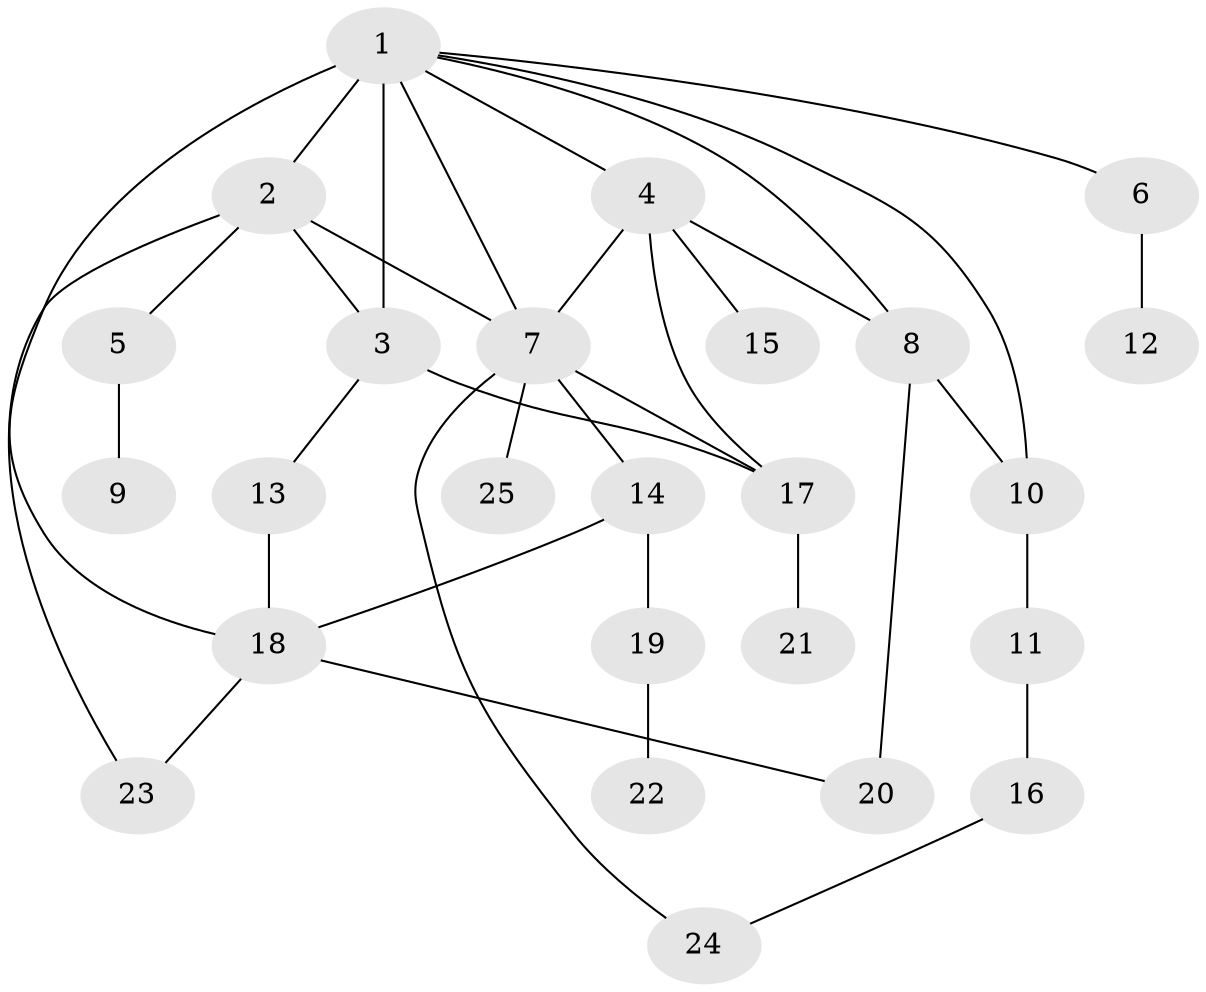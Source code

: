 // original degree distribution, {17: 0.017543859649122806, 6: 0.017543859649122806, 1: 0.5087719298245614, 7: 0.03508771929824561, 4: 0.08771929824561403, 12: 0.017543859649122806, 2: 0.21052631578947367, 5: 0.017543859649122806, 3: 0.08771929824561403}
// Generated by graph-tools (version 1.1) at 2025/50/03/04/25 22:50:05]
// undirected, 25 vertices, 36 edges
graph export_dot {
  node [color=gray90,style=filled];
  1;
  2;
  3;
  4;
  5;
  6;
  7;
  8;
  9;
  10;
  11;
  12;
  13;
  14;
  15;
  16;
  17;
  18;
  19;
  20;
  21;
  22;
  23;
  24;
  25;
  1 -- 2 [weight=1.0];
  1 -- 3 [weight=8.0];
  1 -- 4 [weight=1.0];
  1 -- 6 [weight=1.0];
  1 -- 7 [weight=1.0];
  1 -- 8 [weight=1.0];
  1 -- 10 [weight=1.0];
  1 -- 18 [weight=1.0];
  2 -- 3 [weight=1.0];
  2 -- 5 [weight=1.0];
  2 -- 7 [weight=1.0];
  2 -- 23 [weight=1.0];
  3 -- 13 [weight=1.0];
  3 -- 17 [weight=1.0];
  4 -- 7 [weight=1.0];
  4 -- 8 [weight=1.0];
  4 -- 15 [weight=1.0];
  4 -- 17 [weight=1.0];
  5 -- 9 [weight=2.0];
  6 -- 12 [weight=2.0];
  7 -- 14 [weight=4.0];
  7 -- 17 [weight=1.0];
  7 -- 24 [weight=1.0];
  7 -- 25 [weight=1.0];
  8 -- 10 [weight=1.0];
  8 -- 20 [weight=2.0];
  10 -- 11 [weight=2.0];
  11 -- 16 [weight=1.0];
  13 -- 18 [weight=1.0];
  14 -- 18 [weight=1.0];
  14 -- 19 [weight=1.0];
  16 -- 24 [weight=1.0];
  17 -- 21 [weight=1.0];
  18 -- 20 [weight=1.0];
  18 -- 23 [weight=1.0];
  19 -- 22 [weight=1.0];
}
